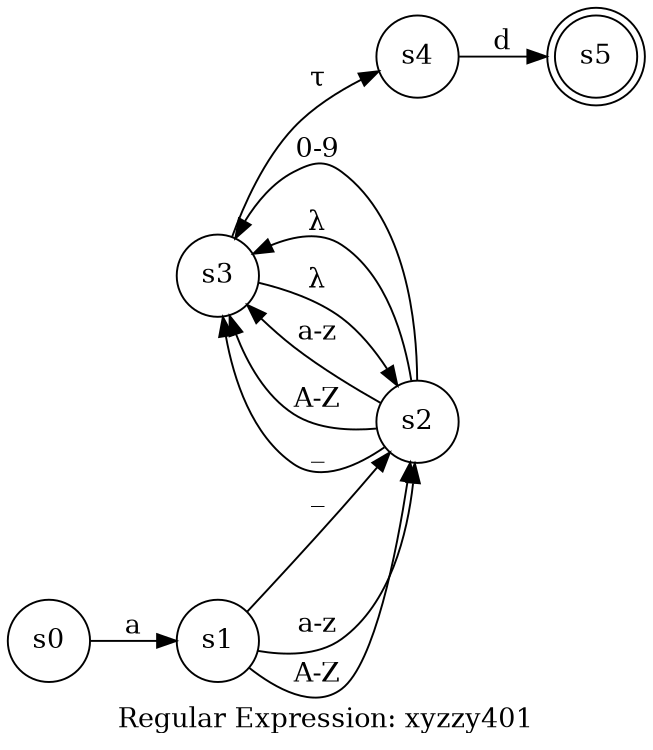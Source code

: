 digraph finite_state_machine {
	label="Regular Expression: xyzzy401";
	rankdir=LR;
	size="8,5"
	node [shape = doublecircle]; s5;
	node [shape = circle];
	s0 -> s1 [ label = "a" ];
	s1 -> s2 [ label = "a-z" ];
	s1 -> s2 [ label = "A-Z" ];
	s1 -> s2 [ label = "_" ];
	s2 -> s3 [ label = "a-z" ];
	s2 -> s3 [ label = "A-Z" ];
	s2 -> s3 [ label = "_" ];
	s2 -> s3 [ label = "0-9" ];
	s2 -> s3 [ label = "λ" ];
	s3 -> s2 [ label = "λ" ];
	s3 -> s4 [ label = "τ" ];
	s4 -> s5 [ label = "d" ];
}
